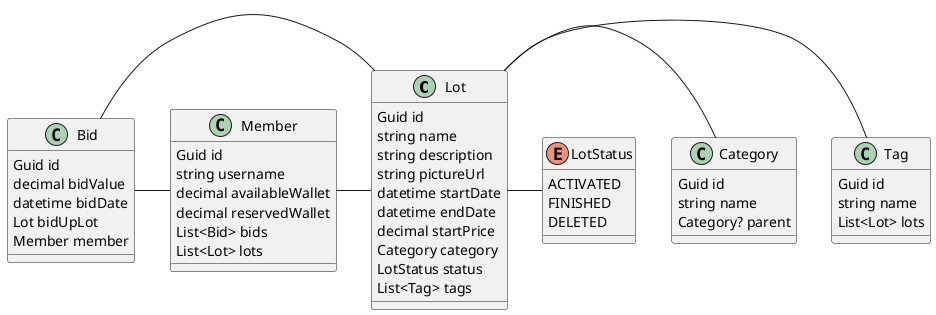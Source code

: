 @startuml

class Lot {
    Guid id
    string name
    string description
    string pictureUrl
    datetime startDate
    datetime endDate
    decimal startPrice
    Category category
    LotStatus status
    List<Tag> tags
}

class Tag {
    Guid id
    string name
    List<Lot> lots
}

class Category {
    Guid id
    string name
    Category? parent
}

class Bid {
    Guid id
    decimal bidValue
    datetime bidDate
    Lot bidUpLot
    Member member
}

class Member {
    Guid id
    string username
    decimal availableWallet
    decimal reservedWallet
    List<Bid> bids
    List<Lot> lots
}

enum LotStatus {
    ACTIVATED
    FINISHED
    DELETED
}

Lot - Tag
Lot - Category
Bid - Lot
Bid - Member
Member - Lot
Lot - LotStatus

@enduml